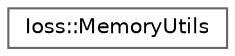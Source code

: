 digraph "Graphical Class Hierarchy"
{
 // INTERACTIVE_SVG=YES
 // LATEX_PDF_SIZE
  bgcolor="transparent";
  edge [fontname=Helvetica,fontsize=10,labelfontname=Helvetica,labelfontsize=10];
  node [fontname=Helvetica,fontsize=10,shape=box,height=0.2,width=0.4];
  rankdir="LR";
  Node0 [id="Node000000",label="Ioss::MemoryUtils",height=0.2,width=0.4,color="grey40", fillcolor="white", style="filled",URL="$classIoss_1_1MemoryUtils.html",tooltip=" "];
}
